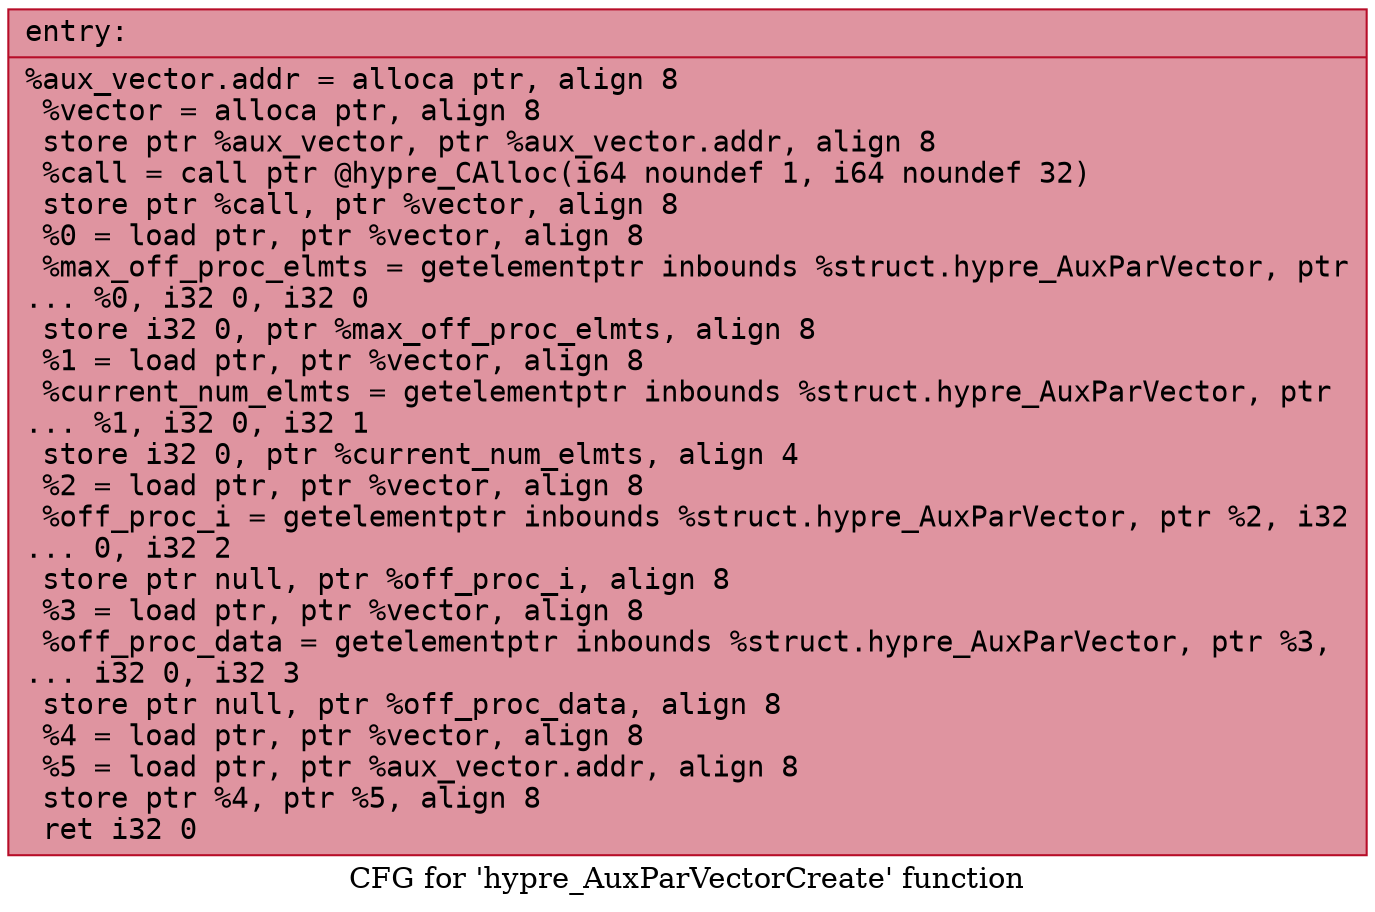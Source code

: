 digraph "CFG for 'hypre_AuxParVectorCreate' function" {
	label="CFG for 'hypre_AuxParVectorCreate' function";

	Node0x55a585fb0610 [shape=record,color="#b70d28ff", style=filled, fillcolor="#b70d2870" fontname="Courier",label="{entry:\l|  %aux_vector.addr = alloca ptr, align 8\l  %vector = alloca ptr, align 8\l  store ptr %aux_vector, ptr %aux_vector.addr, align 8\l  %call = call ptr @hypre_CAlloc(i64 noundef 1, i64 noundef 32)\l  store ptr %call, ptr %vector, align 8\l  %0 = load ptr, ptr %vector, align 8\l  %max_off_proc_elmts = getelementptr inbounds %struct.hypre_AuxParVector, ptr\l... %0, i32 0, i32 0\l  store i32 0, ptr %max_off_proc_elmts, align 8\l  %1 = load ptr, ptr %vector, align 8\l  %current_num_elmts = getelementptr inbounds %struct.hypre_AuxParVector, ptr\l... %1, i32 0, i32 1\l  store i32 0, ptr %current_num_elmts, align 4\l  %2 = load ptr, ptr %vector, align 8\l  %off_proc_i = getelementptr inbounds %struct.hypre_AuxParVector, ptr %2, i32\l... 0, i32 2\l  store ptr null, ptr %off_proc_i, align 8\l  %3 = load ptr, ptr %vector, align 8\l  %off_proc_data = getelementptr inbounds %struct.hypre_AuxParVector, ptr %3,\l... i32 0, i32 3\l  store ptr null, ptr %off_proc_data, align 8\l  %4 = load ptr, ptr %vector, align 8\l  %5 = load ptr, ptr %aux_vector.addr, align 8\l  store ptr %4, ptr %5, align 8\l  ret i32 0\l}"];
}

